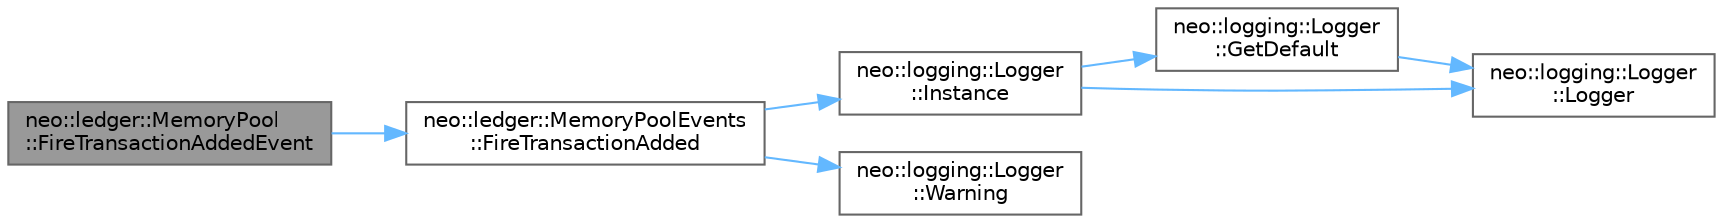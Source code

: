 digraph "neo::ledger::MemoryPool::FireTransactionAddedEvent"
{
 // LATEX_PDF_SIZE
  bgcolor="transparent";
  edge [fontname=Helvetica,fontsize=10,labelfontname=Helvetica,labelfontsize=10];
  node [fontname=Helvetica,fontsize=10,shape=box,height=0.2,width=0.4];
  rankdir="LR";
  Node1 [id="Node000001",label="neo::ledger::MemoryPool\l::FireTransactionAddedEvent",height=0.2,width=0.4,color="gray40", fillcolor="grey60", style="filled", fontcolor="black",tooltip="Fire transaction added event through static event system."];
  Node1 -> Node2 [id="edge1_Node000001_Node000002",color="steelblue1",style="solid",tooltip=" "];
  Node2 [id="Node000002",label="neo::ledger::MemoryPoolEvents\l::FireTransactionAdded",height=0.2,width=0.4,color="grey40", fillcolor="white", style="filled",URL="$classneo_1_1ledger_1_1_memory_pool_events.html#afc55de336ca72a9ec3673e7b1080eb9f",tooltip="Fires the TransactionAdded event to all subscribers."];
  Node2 -> Node3 [id="edge2_Node000002_Node000003",color="steelblue1",style="solid",tooltip=" "];
  Node3 [id="Node000003",label="neo::logging::Logger\l::Instance",height=0.2,width=0.4,color="grey40", fillcolor="white", style="filled",URL="$classneo_1_1logging_1_1_logger.html#ae6d1d8d54985e37831b0f0e66b61be87",tooltip="Get the singleton logger instance (alias for GetDefault)"];
  Node3 -> Node4 [id="edge3_Node000003_Node000004",color="steelblue1",style="solid",tooltip=" "];
  Node4 [id="Node000004",label="neo::logging::Logger\l::GetDefault",height=0.2,width=0.4,color="grey40", fillcolor="white", style="filled",URL="$classneo_1_1logging_1_1_logger.html#abff18ad1faab25601174fa98b85159b9",tooltip="Get the default logger instance."];
  Node4 -> Node5 [id="edge4_Node000004_Node000005",color="steelblue1",style="solid",tooltip=" "];
  Node5 [id="Node000005",label="neo::logging::Logger\l::Logger",height=0.2,width=0.4,color="grey40", fillcolor="white", style="filled",URL="$classneo_1_1logging_1_1_logger.html#a8e3e3c0db70c7a54b526744fc406eb55",tooltip="Constructor."];
  Node3 -> Node5 [id="edge5_Node000003_Node000005",color="steelblue1",style="solid",tooltip=" "];
  Node2 -> Node6 [id="edge6_Node000002_Node000006",color="steelblue1",style="solid",tooltip=" "];
  Node6 [id="Node000006",label="neo::logging::Logger\l::Warning",height=0.2,width=0.4,color="grey40", fillcolor="white", style="filled",URL="$classneo_1_1logging_1_1_logger.html#a1a2d08946a4595c714c95eeef473ca5d",tooltip="Log a warning message (alias for Warn)"];
}
